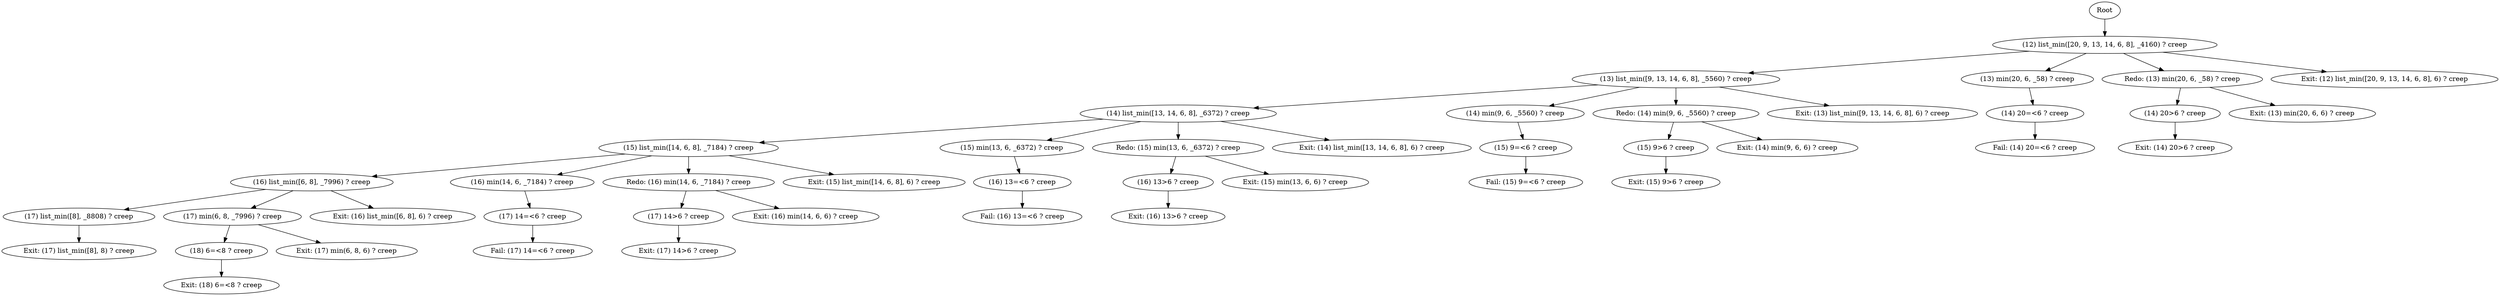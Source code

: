 digraph tree {
    "Root";
    "(12) list_min([20, 9, 13, 14, 6, 8], _4160) ? creep";
    "(13) list_min([9, 13, 14, 6, 8], _5560) ? creep";
    "(14) list_min([13, 14, 6, 8], _6372) ? creep";
    "(15) list_min([14, 6, 8], _7184) ? creep";
    "(16) list_min([6, 8], _7996) ? creep";
    "(17) list_min([8], _8808) ? creep";
    "Exit: (17) list_min([8], 8) ? creep";
    "(17) min(6, 8, _7996) ? creep";
    "(18) 6=<8 ? creep";
    "Exit: (18) 6=<8 ? creep";
    "Exit: (17) min(6, 8, 6) ? creep";
    "Exit: (16) list_min([6, 8], 6) ? creep";
    "(16) min(14, 6, _7184) ? creep";
    "(17) 14=<6 ? creep";
    "Fail: (17) 14=<6 ? creep";
    "Redo: (16) min(14, 6, _7184) ? creep";
    "(17) 14>6 ? creep";
    "Exit: (17) 14>6 ? creep";
    "Exit: (16) min(14, 6, 6) ? creep";
    "Exit: (15) list_min([14, 6, 8], 6) ? creep";
    "(15) min(13, 6, _6372) ? creep";
    "(16) 13=<6 ? creep";
    "Fail: (16) 13=<6 ? creep";
    "Redo: (15) min(13, 6, _6372) ? creep";
    "(16) 13>6 ? creep";
    "Exit: (16) 13>6 ? creep";
    "Exit: (15) min(13, 6, 6) ? creep";
    "Exit: (14) list_min([13, 14, 6, 8], 6) ? creep";
    "(14) min(9, 6, _5560) ? creep";
    "(15) 9=<6 ? creep";
    "Fail: (15) 9=<6 ? creep";
    "Redo: (14) min(9, 6, _5560) ? creep";
    "(15) 9>6 ? creep";
    "Exit: (15) 9>6 ? creep";
    "Exit: (14) min(9, 6, 6) ? creep";
    "Exit: (13) list_min([9, 13, 14, 6, 8], 6) ? creep";
    "(13) min(20, 6, _58) ? creep";
    "(14) 20=<6 ? creep";
    "Fail: (14) 20=<6 ? creep";
    "Redo: (13) min(20, 6, _58) ? creep";
    "(14) 20>6 ? creep";
    "Exit: (14) 20>6 ? creep";
    "Exit: (13) min(20, 6, 6) ? creep";
    "Exit: (12) list_min([20, 9, 13, 14, 6, 8], 6) ? creep";
    "Root" -> "(12) list_min([20, 9, 13, 14, 6, 8], _4160) ? creep";
    "(12) list_min([20, 9, 13, 14, 6, 8], _4160) ? creep" -> "(13) list_min([9, 13, 14, 6, 8], _5560) ? creep";
    "(12) list_min([20, 9, 13, 14, 6, 8], _4160) ? creep" -> "(13) min(20, 6, _58) ? creep";
    "(12) list_min([20, 9, 13, 14, 6, 8], _4160) ? creep" -> "Redo: (13) min(20, 6, _58) ? creep";
    "(12) list_min([20, 9, 13, 14, 6, 8], _4160) ? creep" -> "Exit: (12) list_min([20, 9, 13, 14, 6, 8], 6) ? creep";
    "(13) list_min([9, 13, 14, 6, 8], _5560) ? creep" -> "(14) list_min([13, 14, 6, 8], _6372) ? creep";
    "(13) list_min([9, 13, 14, 6, 8], _5560) ? creep" -> "(14) min(9, 6, _5560) ? creep";
    "(13) list_min([9, 13, 14, 6, 8], _5560) ? creep" -> "Redo: (14) min(9, 6, _5560) ? creep";
    "(13) list_min([9, 13, 14, 6, 8], _5560) ? creep" -> "Exit: (13) list_min([9, 13, 14, 6, 8], 6) ? creep";
    "(14) list_min([13, 14, 6, 8], _6372) ? creep" -> "(15) list_min([14, 6, 8], _7184) ? creep";
    "(14) list_min([13, 14, 6, 8], _6372) ? creep" -> "(15) min(13, 6, _6372) ? creep";
    "(14) list_min([13, 14, 6, 8], _6372) ? creep" -> "Redo: (15) min(13, 6, _6372) ? creep";
    "(14) list_min([13, 14, 6, 8], _6372) ? creep" -> "Exit: (14) list_min([13, 14, 6, 8], 6) ? creep";
    "(15) list_min([14, 6, 8], _7184) ? creep" -> "(16) list_min([6, 8], _7996) ? creep";
    "(15) list_min([14, 6, 8], _7184) ? creep" -> "(16) min(14, 6, _7184) ? creep";
    "(15) list_min([14, 6, 8], _7184) ? creep" -> "Redo: (16) min(14, 6, _7184) ? creep";
    "(15) list_min([14, 6, 8], _7184) ? creep" -> "Exit: (15) list_min([14, 6, 8], 6) ? creep";
    "(16) list_min([6, 8], _7996) ? creep" -> "(17) list_min([8], _8808) ? creep";
    "(16) list_min([6, 8], _7996) ? creep" -> "(17) min(6, 8, _7996) ? creep";
    "(16) list_min([6, 8], _7996) ? creep" -> "Exit: (16) list_min([6, 8], 6) ? creep";
    "(17) list_min([8], _8808) ? creep" -> "Exit: (17) list_min([8], 8) ? creep";
    "(17) min(6, 8, _7996) ? creep" -> "(18) 6=<8 ? creep";
    "(17) min(6, 8, _7996) ? creep" -> "Exit: (17) min(6, 8, 6) ? creep";
    "(18) 6=<8 ? creep" -> "Exit: (18) 6=<8 ? creep";
    "(16) min(14, 6, _7184) ? creep" -> "(17) 14=<6 ? creep";
    "(17) 14=<6 ? creep" -> "Fail: (17) 14=<6 ? creep";
    "Redo: (16) min(14, 6, _7184) ? creep" -> "(17) 14>6 ? creep";
    "Redo: (16) min(14, 6, _7184) ? creep" -> "Exit: (16) min(14, 6, 6) ? creep";
    "(17) 14>6 ? creep" -> "Exit: (17) 14>6 ? creep";
    "(15) min(13, 6, _6372) ? creep" -> "(16) 13=<6 ? creep";
    "(16) 13=<6 ? creep" -> "Fail: (16) 13=<6 ? creep";
    "Redo: (15) min(13, 6, _6372) ? creep" -> "(16) 13>6 ? creep";
    "Redo: (15) min(13, 6, _6372) ? creep" -> "Exit: (15) min(13, 6, 6) ? creep";
    "(16) 13>6 ? creep" -> "Exit: (16) 13>6 ? creep";
    "(14) min(9, 6, _5560) ? creep" -> "(15) 9=<6 ? creep";
    "(15) 9=<6 ? creep" -> "Fail: (15) 9=<6 ? creep";
    "Redo: (14) min(9, 6, _5560) ? creep" -> "(15) 9>6 ? creep";
    "Redo: (14) min(9, 6, _5560) ? creep" -> "Exit: (14) min(9, 6, 6) ? creep";
    "(15) 9>6 ? creep" -> "Exit: (15) 9>6 ? creep";
    "(13) min(20, 6, _58) ? creep" -> "(14) 20=<6 ? creep";
    "(14) 20=<6 ? creep" -> "Fail: (14) 20=<6 ? creep";
    "Redo: (13) min(20, 6, _58) ? creep" -> "(14) 20>6 ? creep";
    "Redo: (13) min(20, 6, _58) ? creep" -> "Exit: (13) min(20, 6, 6) ? creep";
    "(14) 20>6 ? creep" -> "Exit: (14) 20>6 ? creep";
}
